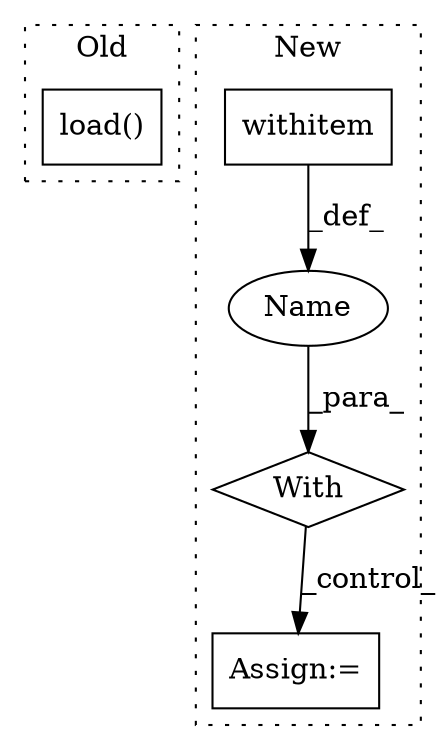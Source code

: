 digraph G {
subgraph cluster0 {
1 [label="load()" a="75" s="1623,1671" l="33,41" shape="box"];
label = "Old";
style="dotted";
}
subgraph cluster1 {
2 [label="withitem" a="49" s="1642" l="4" shape="box"];
3 [label="With" a="39" s="1637,1646" l="5,48" shape="diamond"];
4 [label="Assign:=" a="68" s="2116" l="3" shape="box"];
5 [label="Name" a="87" s="1676" l="4" shape="ellipse"];
label = "New";
style="dotted";
}
2 -> 5 [label="_def_"];
3 -> 4 [label="_control_"];
5 -> 3 [label="_para_"];
}